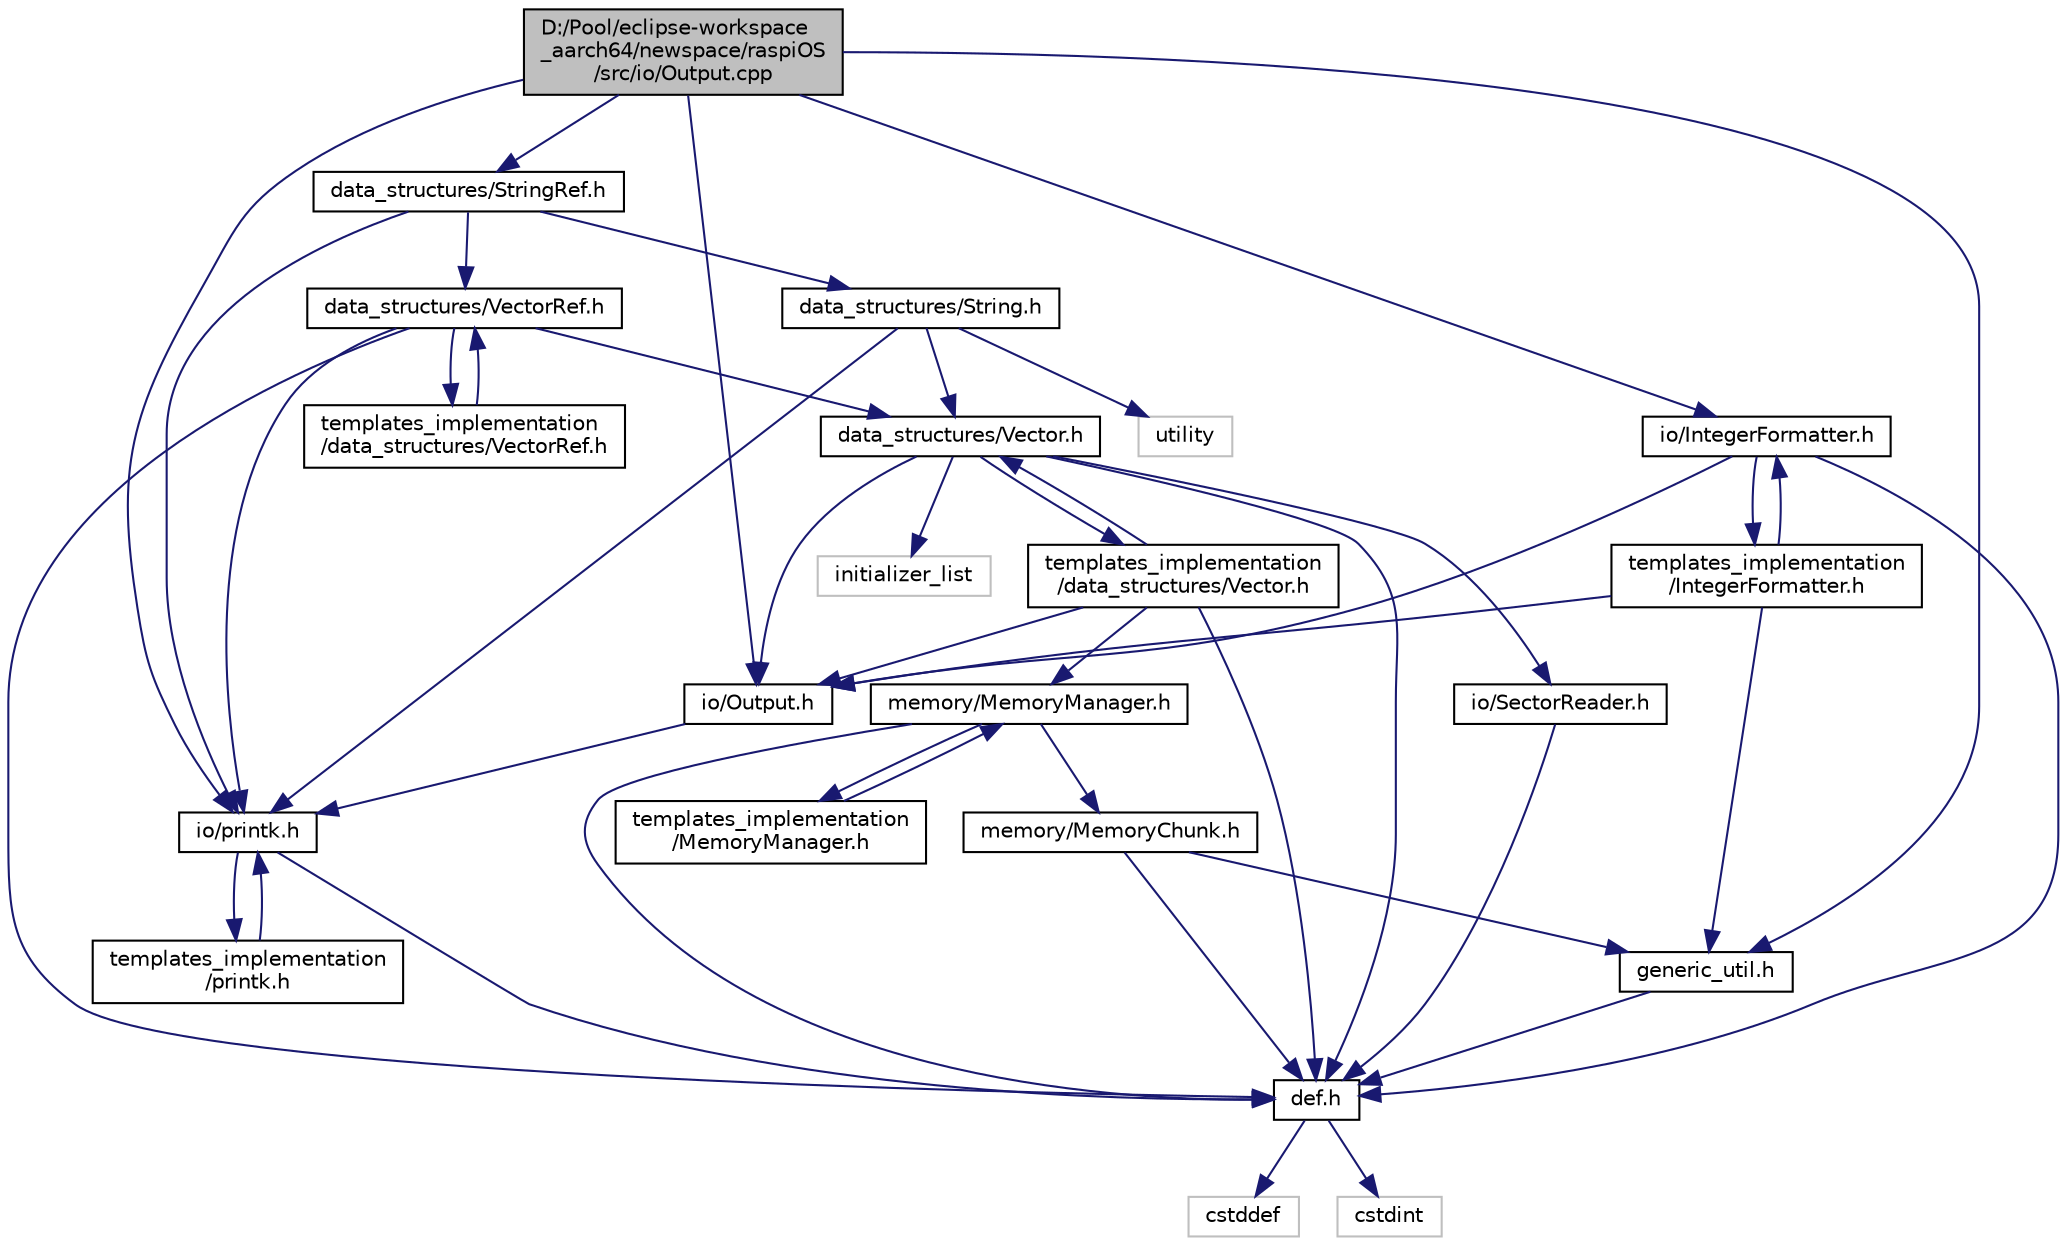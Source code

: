digraph "D:/Pool/eclipse-workspace_aarch64/newspace/raspiOS/src/io/Output.cpp"
{
  edge [fontname="Helvetica",fontsize="10",labelfontname="Helvetica",labelfontsize="10"];
  node [fontname="Helvetica",fontsize="10",shape=record];
  Node3628 [label="D:/Pool/eclipse-workspace\l_aarch64/newspace/raspiOS\l/src/io/Output.cpp",height=0.2,width=0.4,color="black", fillcolor="grey75", style="filled", fontcolor="black"];
  Node3628 -> Node3629 [color="midnightblue",fontsize="10",style="solid",fontname="Helvetica"];
  Node3629 [label="io/Output.h",height=0.2,width=0.4,color="black", fillcolor="white", style="filled",URL="$d6/d77/_output_8h.html"];
  Node3629 -> Node3630 [color="midnightblue",fontsize="10",style="solid",fontname="Helvetica"];
  Node3630 [label="io/printk.h",height=0.2,width=0.4,color="black", fillcolor="white", style="filled",URL="$dd/d17/io_2printk_8h.html"];
  Node3630 -> Node3631 [color="midnightblue",fontsize="10",style="solid",fontname="Helvetica"];
  Node3631 [label="def.h",height=0.2,width=0.4,color="black", fillcolor="white", style="filled",URL="$d4/da4/def_8h.html"];
  Node3631 -> Node3632 [color="midnightblue",fontsize="10",style="solid",fontname="Helvetica"];
  Node3632 [label="cstddef",height=0.2,width=0.4,color="grey75", fillcolor="white", style="filled"];
  Node3631 -> Node3633 [color="midnightblue",fontsize="10",style="solid",fontname="Helvetica"];
  Node3633 [label="cstdint",height=0.2,width=0.4,color="grey75", fillcolor="white", style="filled"];
  Node3630 -> Node3634 [color="midnightblue",fontsize="10",style="solid",fontname="Helvetica"];
  Node3634 [label="templates_implementation\l/printk.h",height=0.2,width=0.4,color="black", fillcolor="white", style="filled",URL="$d7/d95/templates__implementation_2printk_8h.html"];
  Node3634 -> Node3630 [color="midnightblue",fontsize="10",style="solid",fontname="Helvetica"];
  Node3628 -> Node3635 [color="midnightblue",fontsize="10",style="solid",fontname="Helvetica"];
  Node3635 [label="generic_util.h",height=0.2,width=0.4,color="black", fillcolor="white", style="filled",URL="$d6/d93/generic__util_8h.html"];
  Node3635 -> Node3631 [color="midnightblue",fontsize="10",style="solid",fontname="Helvetica"];
  Node3628 -> Node3636 [color="midnightblue",fontsize="10",style="solid",fontname="Helvetica"];
  Node3636 [label="data_structures/StringRef.h",height=0.2,width=0.4,color="black", fillcolor="white", style="filled",URL="$da/d55/_string_ref_8h.html"];
  Node3636 -> Node3637 [color="midnightblue",fontsize="10",style="solid",fontname="Helvetica"];
  Node3637 [label="data_structures/VectorRef.h",height=0.2,width=0.4,color="black", fillcolor="white", style="filled",URL="$da/d95/data__structures_2_vector_ref_8h.html"];
  Node3637 -> Node3631 [color="midnightblue",fontsize="10",style="solid",fontname="Helvetica"];
  Node3637 -> Node3638 [color="midnightblue",fontsize="10",style="solid",fontname="Helvetica"];
  Node3638 [label="data_structures/Vector.h",height=0.2,width=0.4,color="black", fillcolor="white", style="filled",URL="$d0/d70/data__structures_2_vector_8h.html"];
  Node3638 -> Node3631 [color="midnightblue",fontsize="10",style="solid",fontname="Helvetica"];
  Node3638 -> Node3639 [color="midnightblue",fontsize="10",style="solid",fontname="Helvetica"];
  Node3639 [label="initializer_list",height=0.2,width=0.4,color="grey75", fillcolor="white", style="filled"];
  Node3638 -> Node3640 [color="midnightblue",fontsize="10",style="solid",fontname="Helvetica"];
  Node3640 [label="io/SectorReader.h",height=0.2,width=0.4,color="black", fillcolor="white", style="filled",URL="$db/d73/_sector_reader_8h.html"];
  Node3640 -> Node3631 [color="midnightblue",fontsize="10",style="solid",fontname="Helvetica"];
  Node3638 -> Node3629 [color="midnightblue",fontsize="10",style="solid",fontname="Helvetica"];
  Node3638 -> Node3641 [color="midnightblue",fontsize="10",style="solid",fontname="Helvetica"];
  Node3641 [label="templates_implementation\l/data_structures/Vector.h",height=0.2,width=0.4,color="black", fillcolor="white", style="filled",URL="$d6/d5d/templates__implementation_2data__structures_2_vector_8h.html"];
  Node3641 -> Node3631 [color="midnightblue",fontsize="10",style="solid",fontname="Helvetica"];
  Node3641 -> Node3638 [color="midnightblue",fontsize="10",style="solid",fontname="Helvetica"];
  Node3641 -> Node3642 [color="midnightblue",fontsize="10",style="solid",fontname="Helvetica"];
  Node3642 [label="memory/MemoryManager.h",height=0.2,width=0.4,color="black", fillcolor="white", style="filled",URL="$d6/d76/memory_2_memory_manager_8h.html"];
  Node3642 -> Node3631 [color="midnightblue",fontsize="10",style="solid",fontname="Helvetica"];
  Node3642 -> Node3643 [color="midnightblue",fontsize="10",style="solid",fontname="Helvetica"];
  Node3643 [label="memory/MemoryChunk.h",height=0.2,width=0.4,color="black", fillcolor="white", style="filled",URL="$d9/df6/_memory_chunk_8h.html"];
  Node3643 -> Node3631 [color="midnightblue",fontsize="10",style="solid",fontname="Helvetica"];
  Node3643 -> Node3635 [color="midnightblue",fontsize="10",style="solid",fontname="Helvetica"];
  Node3642 -> Node3644 [color="midnightblue",fontsize="10",style="solid",fontname="Helvetica"];
  Node3644 [label="templates_implementation\l/MemoryManager.h",height=0.2,width=0.4,color="black", fillcolor="white", style="filled",URL="$dd/d2b/templates__implementation_2_memory_manager_8h.html"];
  Node3644 -> Node3642 [color="midnightblue",fontsize="10",style="solid",fontname="Helvetica"];
  Node3641 -> Node3629 [color="midnightblue",fontsize="10",style="solid",fontname="Helvetica"];
  Node3637 -> Node3630 [color="midnightblue",fontsize="10",style="solid",fontname="Helvetica"];
  Node3637 -> Node3645 [color="midnightblue",fontsize="10",style="solid",fontname="Helvetica"];
  Node3645 [label="templates_implementation\l/data_structures/VectorRef.h",height=0.2,width=0.4,color="black", fillcolor="white", style="filled",URL="$d0/d4d/templates__implementation_2data__structures_2_vector_ref_8h.html"];
  Node3645 -> Node3637 [color="midnightblue",fontsize="10",style="solid",fontname="Helvetica"];
  Node3636 -> Node3646 [color="midnightblue",fontsize="10",style="solid",fontname="Helvetica"];
  Node3646 [label="data_structures/String.h",height=0.2,width=0.4,color="black", fillcolor="white", style="filled",URL="$db/db5/_string_8h.html"];
  Node3646 -> Node3638 [color="midnightblue",fontsize="10",style="solid",fontname="Helvetica"];
  Node3646 -> Node3630 [color="midnightblue",fontsize="10",style="solid",fontname="Helvetica"];
  Node3646 -> Node3647 [color="midnightblue",fontsize="10",style="solid",fontname="Helvetica"];
  Node3647 [label="utility",height=0.2,width=0.4,color="grey75", fillcolor="white", style="filled"];
  Node3636 -> Node3630 [color="midnightblue",fontsize="10",style="solid",fontname="Helvetica"];
  Node3628 -> Node3648 [color="midnightblue",fontsize="10",style="solid",fontname="Helvetica"];
  Node3648 [label="io/IntegerFormatter.h",height=0.2,width=0.4,color="black", fillcolor="white", style="filled",URL="$d5/d7b/io_2_integer_formatter_8h.html"];
  Node3648 -> Node3631 [color="midnightblue",fontsize="10",style="solid",fontname="Helvetica"];
  Node3648 -> Node3629 [color="midnightblue",fontsize="10",style="solid",fontname="Helvetica"];
  Node3648 -> Node3649 [color="midnightblue",fontsize="10",style="solid",fontname="Helvetica"];
  Node3649 [label="templates_implementation\l/IntegerFormatter.h",height=0.2,width=0.4,color="black", fillcolor="white", style="filled",URL="$dc/d84/templates__implementation_2_integer_formatter_8h.html"];
  Node3649 -> Node3648 [color="midnightblue",fontsize="10",style="solid",fontname="Helvetica"];
  Node3649 -> Node3635 [color="midnightblue",fontsize="10",style="solid",fontname="Helvetica"];
  Node3649 -> Node3629 [color="midnightblue",fontsize="10",style="solid",fontname="Helvetica"];
  Node3628 -> Node3630 [color="midnightblue",fontsize="10",style="solid",fontname="Helvetica"];
}
